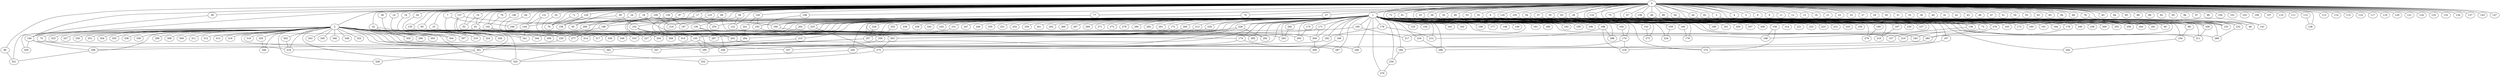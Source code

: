
graph graphname {
    0 -- 1
0 -- 2
0 -- 3
0 -- 4
0 -- 5
0 -- 6
0 -- 7
0 -- 8
0 -- 9
0 -- 10
0 -- 11
0 -- 12
0 -- 13
0 -- 14
0 -- 15
0 -- 16
0 -- 17
0 -- 18
0 -- 19
0 -- 20
0 -- 21
0 -- 22
0 -- 23
0 -- 24
0 -- 25
0 -- 26
0 -- 27
0 -- 28
0 -- 29
0 -- 30
0 -- 31
0 -- 32
0 -- 33
0 -- 34
0 -- 35
0 -- 36
0 -- 37
0 -- 38
0 -- 39
0 -- 40
0 -- 41
0 -- 42
0 -- 43
0 -- 44
0 -- 45
0 -- 46
0 -- 47
0 -- 48
0 -- 49
0 -- 50
0 -- 51
0 -- 52
0 -- 53
0 -- 54
0 -- 55
0 -- 56
0 -- 57
0 -- 58
0 -- 59
0 -- 60
0 -- 61
0 -- 62
0 -- 63
0 -- 64
0 -- 65
0 -- 66
0 -- 67
0 -- 68
0 -- 69
0 -- 70
0 -- 71
0 -- 72
0 -- 73
0 -- 74
0 -- 75
0 -- 76
0 -- 77
0 -- 78
0 -- 79
0 -- 80
0 -- 81
0 -- 82
0 -- 83
0 -- 84
0 -- 85
0 -- 86
0 -- 87
0 -- 88
0 -- 89
0 -- 90
0 -- 91
0 -- 92
0 -- 93
0 -- 94
0 -- 95
0 -- 96
0 -- 97
0 -- 98
0 -- 99
0 -- 100
0 -- 101
0 -- 102
0 -- 103
0 -- 104
0 -- 105
0 -- 106
0 -- 107
0 -- 108
0 -- 109
0 -- 110
0 -- 111
0 -- 112
0 -- 113
0 -- 114
0 -- 115
0 -- 116
0 -- 117
0 -- 118
0 -- 119
0 -- 120
0 -- 121
0 -- 122
0 -- 123
0 -- 124
0 -- 125
0 -- 126
0 -- 127
0 -- 128
0 -- 129
0 -- 130
0 -- 131
0 -- 132
0 -- 133
0 -- 134
0 -- 135
0 -- 136
0 -- 137
0 -- 138
0 -- 139
0 -- 140
0 -- 141
0 -- 142
0 -- 143
0 -- 144
0 -- 145
0 -- 146
0 -- 147
1 -- 148
1 -- 149
1 -- 150
1 -- 151
1 -- 152
1 -- 153
1 -- 154
1 -- 155
1 -- 156
1 -- 157
1 -- 158
1 -- 159
1 -- 160
1 -- 161
1 -- 162
1 -- 163
1 -- 164
1 -- 165
1 -- 166
1 -- 167
1 -- 168
1 -- 169
1 -- 170
1 -- 171
1 -- 172
1 -- 173
1 -- 174
1 -- 175
1 -- 176
1 -- 177
1 -- 178
1 -- 179
1 -- 180
1 -- 181
1 -- 182
1 -- 183
1 -- 184
1 -- 185
1 -- 186
1 -- 187
1 -- 188
1 -- 189
1 -- 190
1 -- 191
1 -- 192
1 -- 193
1 -- 194
1 -- 195
1 -- 196
1 -- 197
1 -- 198
1 -- 199
1 -- 200
1 -- 201
1 -- 202
1 -- 203
1 -- 204
1 -- 205
1 -- 206
1 -- 207
1 -- 208
1 -- 209
1 -- 210
1 -- 211
1 -- 212
1 -- 213
1 -- 214
1 -- 215
1 -- 216
1 -- 217
1 -- 218
1 -- 219
1 -- 220
1 -- 221
1 -- 222
1 -- 223
1 -- 224
1 -- 225
1 -- 226
1 -- 227
1 -- 228
1 -- 229
1 -- 230
1 -- 231
1 -- 232
1 -- 233
1 -- 234
1 -- 235
1 -- 236
1 -- 237
1 -- 238
1 -- 239
1 -- 240
1 -- 241
1 -- 242
1 -- 243
1 -- 244
1 -- 245
1 -- 246
1 -- 247
1 -- 248
1 -- 249
1 -- 250
1 -- 251
1 -- 252
1 -- 253
1 -- 254
1 -- 255
1 -- 256
1 -- 257
1 -- 258
1 -- 259
1 -- 260
1 -- 261
1 -- 262
1 -- 263
1 -- 264
1 -- 265
1 -- 266
1 -- 267
1 -- 268
1 -- 269
1 -- 270
1 -- 271
1 -- 272
1 -- 273
1 -- 274
1 -- 275
1 -- 276
1 -- 277
1 -- 278
1 -- 279
1 -- 280
1 -- 281
1 -- 282
1 -- 283
1 -- 284
1 -- 285
1 -- 286
1 -- 287
1 -- 288
1 -- 289
1 -- 290
1 -- 291
1 -- 292
1 -- 293
1 -- 294
2 -- 295
2 -- 296
2 -- 297
2 -- 298
2 -- 299
2 -- 300
2 -- 301
2 -- 302
2 -- 303
2 -- 304
2 -- 305
2 -- 306
2 -- 307
2 -- 308
2 -- 309
2 -- 310
2 -- 311
2 -- 312
2 -- 313
2 -- 314
2 -- 315
2 -- 316
2 -- 317
2 -- 318
2 -- 319
2 -- 320
2 -- 321
2 -- 322
2 -- 323
2 -- 324
2 -- 325
2 -- 326
2 -- 327
2 -- 328
2 -- 329
2 -- 330
2 -- 331
2 -- 332
2 -- 333
2 -- 334
2 -- 335
2 -- 336
2 -- 337
2 -- 338
2 -- 339
2 -- 340
2 -- 341
2 -- 342
2 -- 343
2 -- 344
2 -- 345
2 -- 346
2 -- 347
2 -- 348
2 -- 349
2 -- 277
3 -- 49
6 -- 178
7 -- 301
7 -- 240
10 -- 52
10 -- 81
14 -- 303
15 -- 326
17 -- 204
17 -- 253
17 -- 155
18 -- 45
18 -- 263
19 -- 304
20 -- 258
24 -- 290
25 -- 276
26 -- 163
28 -- 281
28 -- 60
32 -- 325
32 -- 305
34 -- 307
35 -- 256
37 -- 255
37 -- 260
38 -- 296
39 -- 140
44 -- 232
48 -- 133
48 -- 168
50 -- 173
53 -- 191
56 -- 236
57 -- 292
58 -- 203
58 -- 122
59 -- 76
59 -- 102
61 -- 73
63 -- 264
64 -- 204
67 -- 211
69 -- 295
69 -- 76
69 -- 198
70 -- 225
71 -- 76
72 -- 136
73 -- 210
74 -- 318
75 -- 98
77 -- 180
78 -- 141
79 -- 142
80 -- 185
81 -- 140
81 -- 200
81 -- 341
82 -- 232
86 -- 289
87 -- 268
90 -- 321
91 -- 194
93 -- 324
94 -- 133
98 -- 104
102 -- 268
102 -- 203
104 -- 244
105 -- 206
108 -- 293
109 -- 216
109 -- 186
109 -- 277
112 -- 128
118 -- 283
122 -- 174
123 -- 155
126 -- 263
126 -- 249
127 -- 325
127 -- 180
127 -- 220
129 -- 144
129 -- 158
130 -- 178
131 -- 144
131 -- 155
135 -- 310
136 -- 157
138 -- 168
139 -- 204
139 -- 187
140 -- 329
140 -- 274
140 -- 298
142 -- 227
142 -- 220
144 -- 341
145 -- 193
145 -- 241
146 -- 333
151 -- 155
152 -- 273
155 -- 249
155 -- 325
155 -- 295
156 -- 198
156 -- 274
159 -- 224
160 -- 179
164 -- 170
165 -- 217
165 -- 257
166 -- 300
167 -- 274
168 -- 211
170 -- 184
170 -- 218
171 -- 209
171 -- 297
172 -- 317
172 -- 314
174 -- 245
174 -- 246
175 -- 200
176 -- 182
176 -- 212
178 -- 183
180 -- 209
182 -- 337
184 -- 230
186 -- 306
188 -- 212
188 -- 288
188 -- 218
190 -- 279
193 -- 285
197 -- 219
202 -- 204
203 -- 287
209 -- 300
213 -- 349
215 -- 298
220 -- 318
225 -- 275
226 -- 257
228 -- 315
228 -- 295
228 -- 292
229 -- 333
229 -- 263
230 -- 270
232 -- 289
234 -- 286
241 -- 294
245 -- 325
252 -- 258
257 -- 347
257 -- 342
258 -- 295
263 -- 275
265 -- 336
275 -- 332
276 -- 283
282 -- 293
283 -- 286
290 -- 344
294 -- 301
298 -- 321
301 -- 328
302 -- 318
320 -- 340

}
